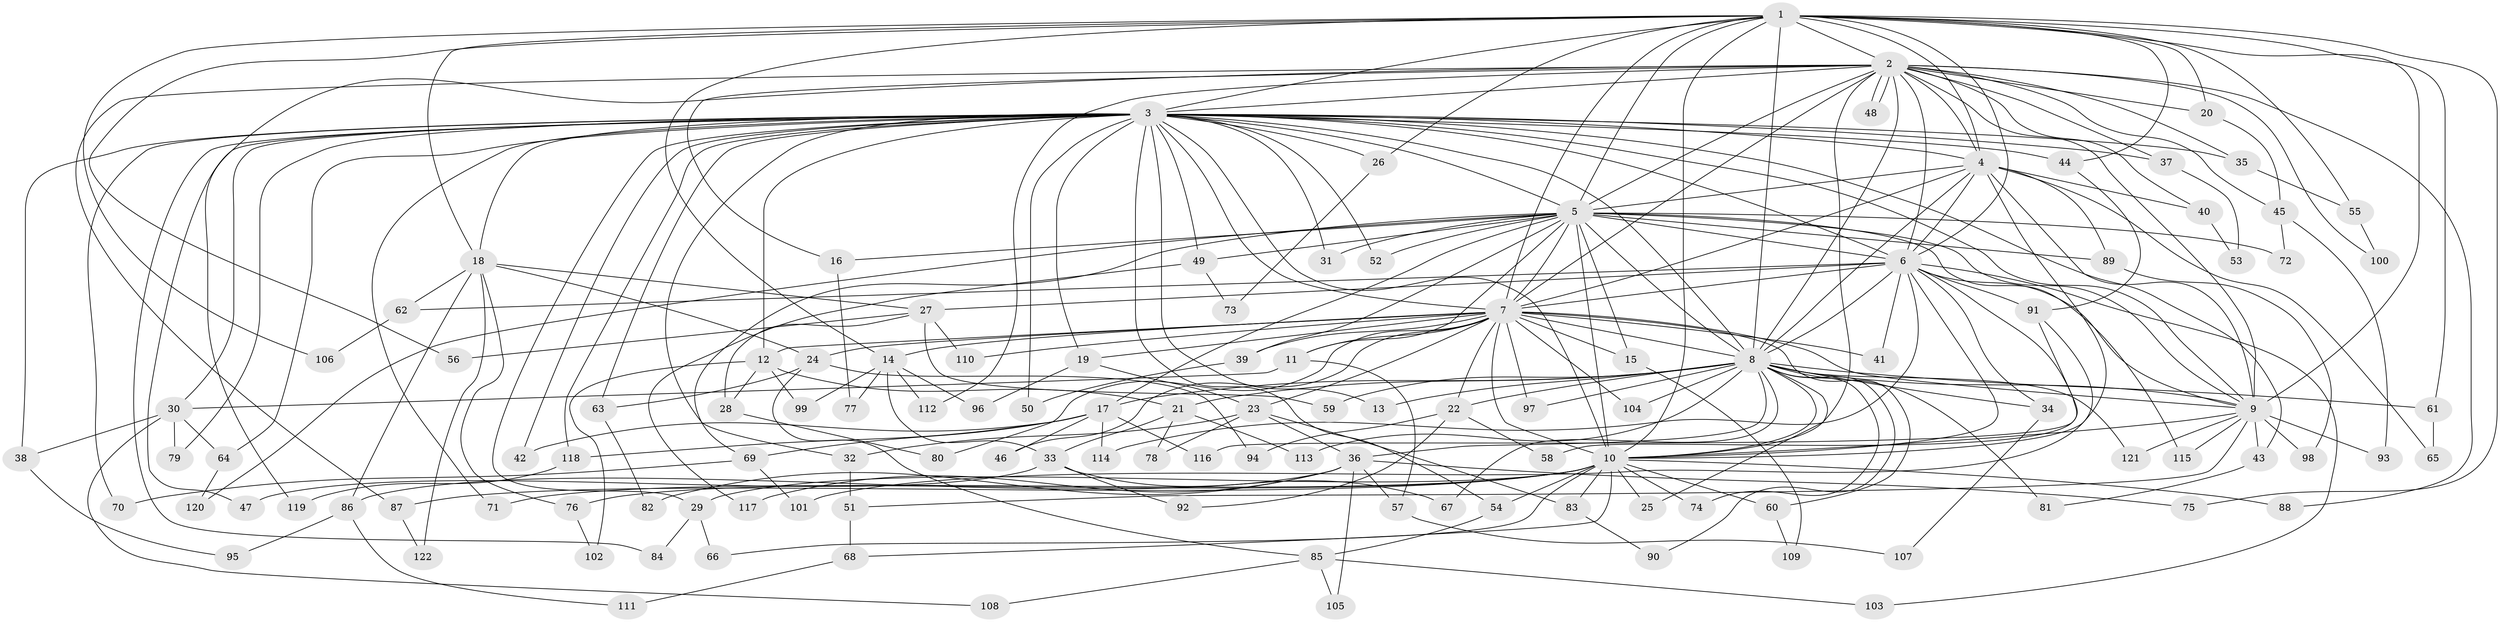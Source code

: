 // Generated by graph-tools (version 1.1) at 2025/11/02/27/25 16:11:08]
// undirected, 122 vertices, 269 edges
graph export_dot {
graph [start="1"]
  node [color=gray90,style=filled];
  1;
  2;
  3;
  4;
  5;
  6;
  7;
  8;
  9;
  10;
  11;
  12;
  13;
  14;
  15;
  16;
  17;
  18;
  19;
  20;
  21;
  22;
  23;
  24;
  25;
  26;
  27;
  28;
  29;
  30;
  31;
  32;
  33;
  34;
  35;
  36;
  37;
  38;
  39;
  40;
  41;
  42;
  43;
  44;
  45;
  46;
  47;
  48;
  49;
  50;
  51;
  52;
  53;
  54;
  55;
  56;
  57;
  58;
  59;
  60;
  61;
  62;
  63;
  64;
  65;
  66;
  67;
  68;
  69;
  70;
  71;
  72;
  73;
  74;
  75;
  76;
  77;
  78;
  79;
  80;
  81;
  82;
  83;
  84;
  85;
  86;
  87;
  88;
  89;
  90;
  91;
  92;
  93;
  94;
  95;
  96;
  97;
  98;
  99;
  100;
  101;
  102;
  103;
  104;
  105;
  106;
  107;
  108;
  109;
  110;
  111;
  112;
  113;
  114;
  115;
  116;
  117;
  118;
  119;
  120;
  121;
  122;
  1 -- 2;
  1 -- 3;
  1 -- 4;
  1 -- 5;
  1 -- 6;
  1 -- 7;
  1 -- 8;
  1 -- 9;
  1 -- 10;
  1 -- 14;
  1 -- 18;
  1 -- 20;
  1 -- 26;
  1 -- 44;
  1 -- 55;
  1 -- 56;
  1 -- 61;
  1 -- 75;
  1 -- 106;
  2 -- 3;
  2 -- 4;
  2 -- 5;
  2 -- 6;
  2 -- 7;
  2 -- 8;
  2 -- 9;
  2 -- 10;
  2 -- 16;
  2 -- 20;
  2 -- 35;
  2 -- 37;
  2 -- 40;
  2 -- 45;
  2 -- 48;
  2 -- 48;
  2 -- 87;
  2 -- 88;
  2 -- 100;
  2 -- 112;
  2 -- 119;
  3 -- 4;
  3 -- 5;
  3 -- 6;
  3 -- 7;
  3 -- 8;
  3 -- 9;
  3 -- 10;
  3 -- 12;
  3 -- 13;
  3 -- 18;
  3 -- 19;
  3 -- 26;
  3 -- 29;
  3 -- 30;
  3 -- 31;
  3 -- 32;
  3 -- 35;
  3 -- 37;
  3 -- 38;
  3 -- 42;
  3 -- 43;
  3 -- 44;
  3 -- 47;
  3 -- 49;
  3 -- 50;
  3 -- 52;
  3 -- 54;
  3 -- 63;
  3 -- 64;
  3 -- 70;
  3 -- 71;
  3 -- 79;
  3 -- 84;
  3 -- 118;
  4 -- 5;
  4 -- 6;
  4 -- 7;
  4 -- 8;
  4 -- 9;
  4 -- 10;
  4 -- 40;
  4 -- 65;
  4 -- 89;
  5 -- 6;
  5 -- 7;
  5 -- 8;
  5 -- 9;
  5 -- 10;
  5 -- 11;
  5 -- 15;
  5 -- 16;
  5 -- 17;
  5 -- 31;
  5 -- 39;
  5 -- 49;
  5 -- 52;
  5 -- 69;
  5 -- 72;
  5 -- 89;
  5 -- 115;
  5 -- 120;
  6 -- 7;
  6 -- 8;
  6 -- 9;
  6 -- 10;
  6 -- 27;
  6 -- 34;
  6 -- 41;
  6 -- 58;
  6 -- 62;
  6 -- 91;
  6 -- 103;
  6 -- 114;
  7 -- 8;
  7 -- 9;
  7 -- 10;
  7 -- 11;
  7 -- 12;
  7 -- 14;
  7 -- 15;
  7 -- 19;
  7 -- 22;
  7 -- 23;
  7 -- 24;
  7 -- 39;
  7 -- 41;
  7 -- 46;
  7 -- 60;
  7 -- 80;
  7 -- 97;
  7 -- 104;
  7 -- 110;
  8 -- 9;
  8 -- 10;
  8 -- 13;
  8 -- 17;
  8 -- 21;
  8 -- 22;
  8 -- 25;
  8 -- 34;
  8 -- 36;
  8 -- 59;
  8 -- 61;
  8 -- 67;
  8 -- 74;
  8 -- 81;
  8 -- 90;
  8 -- 97;
  8 -- 104;
  8 -- 113;
  8 -- 121;
  9 -- 10;
  9 -- 43;
  9 -- 51;
  9 -- 93;
  9 -- 98;
  9 -- 115;
  9 -- 121;
  10 -- 25;
  10 -- 29;
  10 -- 54;
  10 -- 60;
  10 -- 66;
  10 -- 68;
  10 -- 71;
  10 -- 74;
  10 -- 76;
  10 -- 83;
  10 -- 87;
  10 -- 88;
  11 -- 30;
  11 -- 57;
  12 -- 21;
  12 -- 28;
  12 -- 99;
  12 -- 102;
  14 -- 33;
  14 -- 77;
  14 -- 96;
  14 -- 99;
  14 -- 112;
  15 -- 109;
  16 -- 77;
  17 -- 42;
  17 -- 46;
  17 -- 69;
  17 -- 114;
  17 -- 116;
  17 -- 118;
  18 -- 24;
  18 -- 27;
  18 -- 62;
  18 -- 76;
  18 -- 86;
  18 -- 122;
  19 -- 23;
  19 -- 96;
  20 -- 45;
  21 -- 33;
  21 -- 78;
  21 -- 113;
  22 -- 58;
  22 -- 92;
  22 -- 94;
  23 -- 32;
  23 -- 36;
  23 -- 78;
  23 -- 83;
  24 -- 63;
  24 -- 85;
  24 -- 94;
  26 -- 73;
  27 -- 28;
  27 -- 56;
  27 -- 59;
  27 -- 110;
  28 -- 80;
  29 -- 66;
  29 -- 84;
  30 -- 38;
  30 -- 64;
  30 -- 79;
  30 -- 108;
  32 -- 51;
  33 -- 47;
  33 -- 67;
  33 -- 92;
  34 -- 107;
  35 -- 55;
  36 -- 57;
  36 -- 75;
  36 -- 82;
  36 -- 86;
  36 -- 105;
  36 -- 117;
  37 -- 53;
  38 -- 95;
  39 -- 50;
  40 -- 53;
  43 -- 81;
  44 -- 91;
  45 -- 72;
  45 -- 93;
  49 -- 73;
  49 -- 117;
  51 -- 68;
  54 -- 85;
  55 -- 100;
  57 -- 107;
  60 -- 109;
  61 -- 65;
  62 -- 106;
  63 -- 82;
  64 -- 120;
  68 -- 111;
  69 -- 70;
  69 -- 101;
  76 -- 102;
  83 -- 90;
  85 -- 103;
  85 -- 105;
  85 -- 108;
  86 -- 95;
  86 -- 111;
  87 -- 122;
  89 -- 98;
  91 -- 101;
  91 -- 116;
  118 -- 119;
}

